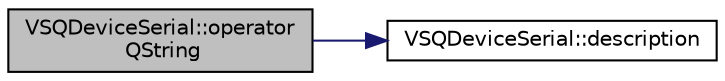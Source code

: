 digraph "VSQDeviceSerial::operator QString"
{
 // LATEX_PDF_SIZE
  edge [fontname="Helvetica",fontsize="10",labelfontname="Helvetica",labelfontsize="10"];
  node [fontname="Helvetica",fontsize="10",shape=record];
  rankdir="LR";
  Node1 [label="VSQDeviceSerial::operator\l QString",height=0.2,width=0.4,color="black", fillcolor="grey75", style="filled", fontcolor="black",tooltip="Get serial number text description."];
  Node1 -> Node2 [color="midnightblue",fontsize="10",style="solid",fontname="Helvetica"];
  Node2 [label="VSQDeviceSerial::description",height=0.2,width=0.4,color="black", fillcolor="white", style="filled",URL="$class_v_s_q_device_serial.html#a2eb5b6b7033993fb171ae75b909ee72c",tooltip="Describe device serial number."];
}
